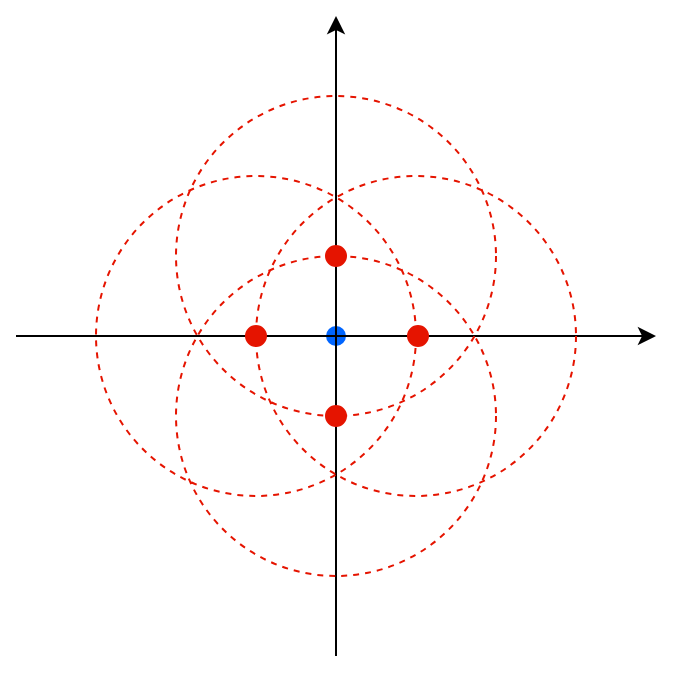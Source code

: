 <mxfile version="26.2.14">
  <diagram name="第 1 页" id="3luuyR7o33BtEdk4dXGd">
    <mxGraphModel dx="449" dy="611" grid="1" gridSize="10" guides="1" tooltips="1" connect="1" arrows="1" fold="1" page="1" pageScale="1" pageWidth="827" pageHeight="1169" math="0" shadow="0">
      <root>
        <mxCell id="0" />
        <mxCell id="1" parent="0" />
        <mxCell id="pSVa0-rhKhuRaUXpIxiC-1" value="" style="shape=ellipse;fillColor=#0065FF;strokeColor=none;html=1;sketch=0;" vertex="1" parent="1">
          <mxGeometry x="395" y="555" width="10" height="10" as="geometry" />
        </mxCell>
        <mxCell id="pSVa0-rhKhuRaUXpIxiC-2" value="" style="endArrow=classic;html=1;rounded=0;" edge="1" parent="1">
          <mxGeometry width="50" height="50" relative="1" as="geometry">
            <mxPoint x="240" y="560" as="sourcePoint" />
            <mxPoint x="560" y="560" as="targetPoint" />
          </mxGeometry>
        </mxCell>
        <mxCell id="pSVa0-rhKhuRaUXpIxiC-3" value="" style="endArrow=classic;html=1;rounded=0;" edge="1" parent="1">
          <mxGeometry width="50" height="50" relative="1" as="geometry">
            <mxPoint x="400" y="720" as="sourcePoint" />
            <mxPoint x="400" y="400" as="targetPoint" />
          </mxGeometry>
        </mxCell>
        <mxCell id="pSVa0-rhKhuRaUXpIxiC-5" value="" style="ellipse;whiteSpace=wrap;html=1;aspect=fixed;fillColor=none;strokeColor=light-dark(#e51401, #ededed);dashed=1;" vertex="1" parent="1">
          <mxGeometry x="320" y="440" width="160" height="160" as="geometry" />
        </mxCell>
        <mxCell id="pSVa0-rhKhuRaUXpIxiC-7" value="" style="ellipse;whiteSpace=wrap;html=1;aspect=fixed;fillColor=none;dashed=1;strokeColor=light-dark(#e51400, #ededed);" vertex="1" parent="1">
          <mxGeometry x="320" y="520" width="160" height="160" as="geometry" />
        </mxCell>
        <mxCell id="pSVa0-rhKhuRaUXpIxiC-8" value="" style="ellipse;whiteSpace=wrap;html=1;aspect=fixed;fillColor=none;dashed=1;strokeWidth=1;strokeColor=light-dark(#e51400, #ededed);" vertex="1" parent="1">
          <mxGeometry x="360" y="480" width="160" height="160" as="geometry" />
        </mxCell>
        <mxCell id="pSVa0-rhKhuRaUXpIxiC-9" value="" style="ellipse;whiteSpace=wrap;html=1;aspect=fixed;fillColor=none;dashed=1;strokeColor=light-dark(#e51400, #ededed);" vertex="1" parent="1">
          <mxGeometry x="280" y="480" width="160" height="160" as="geometry" />
        </mxCell>
        <mxCell id="pSVa0-rhKhuRaUXpIxiC-10" value="" style="shape=ellipse;fillColor=#e51400;strokeColor=light-dark(#e51400, #ffacac);html=1;sketch=0;fontColor=#ffffff;" vertex="1" parent="1">
          <mxGeometry x="395" y="515" width="10" height="10" as="geometry" />
        </mxCell>
        <mxCell id="pSVa0-rhKhuRaUXpIxiC-11" value="" style="shape=ellipse;fillColor=#e51400;strokeColor=light-dark(#e51400, #ffacac);html=1;sketch=0;fontColor=#ffffff;" vertex="1" parent="1">
          <mxGeometry x="355" y="555" width="10" height="10" as="geometry" />
        </mxCell>
        <mxCell id="pSVa0-rhKhuRaUXpIxiC-12" value="" style="shape=ellipse;fillColor=#e51400;strokeColor=light-dark(#e51400, #ffacac);html=1;sketch=0;fontColor=#ffffff;" vertex="1" parent="1">
          <mxGeometry x="395" y="595" width="10" height="10" as="geometry" />
        </mxCell>
        <mxCell id="pSVa0-rhKhuRaUXpIxiC-13" value="" style="shape=ellipse;fillColor=#e51400;strokeColor=light-dark(#e51400, #ffacac);html=1;sketch=0;fontColor=#ffffff;" vertex="1" parent="1">
          <mxGeometry x="436" y="555" width="10" height="10" as="geometry" />
        </mxCell>
      </root>
    </mxGraphModel>
  </diagram>
</mxfile>
